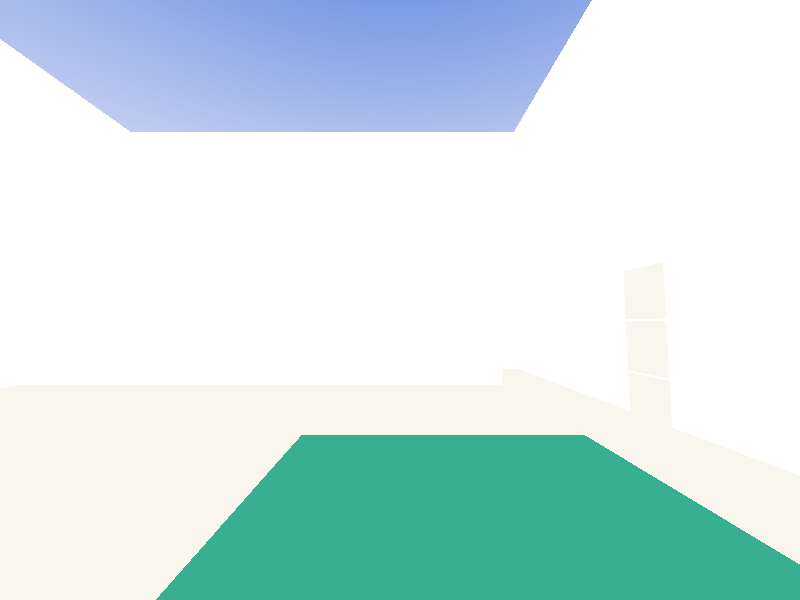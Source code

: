 #version 3.7;
global_settings{ 
  assumed_gamma 1.0 
  max_trace_level 10
}
#default{ 
  finish{ ambient 0.1 diffuse 0.9 }
}

#include "colors.inc"
#include "textures.inc"
#include "glass.inc"
#include "metals.inc"
#include "golds.inc"
#include "stones.inc"
#include "woods.inc"
#include "shapes.inc"
#include "shapes2.inc"
#include "functions.inc"
#include "math.inc"
#include "transforms.inc"

#declare Camera_0 = camera {angle 100
                            location  <2 , 2 ,0>
                            right     x*image_width/image_height
                            look_at   <2 , 2.5, 7>}
camera{ Camera_0 }

// sun
light_source{<238,700,-100> color White*0.7 parallel}
light_source{<2,10,0> color rgb<1,1,1>*0.2 shadowless}


// sky ------------------------------------
sphere{<0,0,0>,1 hollow
 texture{
  pigment{gradient <0,1,0>
          color_map{
           [0.0 color White]
           [0.8 color rgb<0.1,0.25,0.75>]
           [1.0 color rgb<0.1,0.25,0.75>] }
         } // end pigment
  finish {ambient 1 diffuse 0}
  } // end of texture
 scale 10000
 } // end of sphere -----------------------



#declare Pool_Tex = 
          texture{ pigment {rgb<0.95, 0.92, 0.85> }
          finish{
            brilliance 0.6
            ambient 0.6
          }  
} 

#declare Pool_X = 5.75;
#declare Pool_Y = 3.00;
#declare Pool_Z = 7.00;
#declare Pool_Inner_Size = <5,-2,8>;
#declare Border = 1.00;  

#declare Pool_Transformation = 
  transform{ rotate<0,0,0> 
             translate<-2.5,0,-6>
           } 


#declare Pool_Inner = 
  box{<0,-Pool_Y,0>,<Pool_X,Pool_Y,Pool_Z>   
     }
#declare Pool_Outer = 
  box{<-Border, -Pool_Y-0.01, -Border> ,
      <Pool_X+Border,0.001,Pool_Z+Border> 
     }

#declare Pool = 
difference{
 object{ Pool_Outer texture{Pool_Tex}}
 object{ Pool_Inner texture{Pool_Tex}} 
} 

#declare Right_Wall =
  box {
    <Pool_X+Border, 0, 0>, <Pool_X+2*Border, 10, Pool_Z+18> // <x, y, z> near lower left corner, <x, y, z> far upper right corner
  }

#declare Right_Border =
  box {
    <Pool_X+Border-0.05, 0, 0>, <Pool_X+2*Border, 0.2, Pool_Z+18> // <x, y, z> near lower left corner, <x, y, z> far upper right corner
  }

#declare Right_Tile1 =
  box {
    <Pool_X+Border-0.05, 0, Pool_Z-1>, <Pool_X+2*Border, 1, Pool_Z> // <x, y, z> near lower left corner, <x, y, z> far upper right corner
  }

#declare Right_Tile2 =
  box {
    <Pool_X+Border-0.05, 1.05, Pool_Z-1>, <Pool_X+2*Border, 2.05, Pool_Z> // <x, y, z> near lower left corner, <x, y, z> far upper right corner
  }

#declare Right_Tile3 =
  box {
    <Pool_X+Border-0.05, 2.1, Pool_Z-1>, <Pool_X+2*Border, 3.1, Pool_Z> // <x, y, z> near lower left corner, <x, y, z> far upper right corner
  }

#declare Left_Wall =
box {
  <Pool_X-15, 0, 0>, <Pool_X-17, 10, Pool_Z+18> // <x, y, z> near lower left corner, <x, y, z> far upper right corner
}

#declare Left_Border =
box {
  <Pool_X-15+0.01, 0, 0>, <Pool_X-17, 0.2, Pool_Z+18> // <x, y, z> near lower left corner, <x, y, z> far upper right corner
}

#declare Front_Wall =
  box {
    <Pool_X+2*Border+0.01, 10, Pool_Z+6.5>, <Pool_X-20,0,Pool_Z+7.5> // <x, y, z> near lower left corner, <x, y, z> far upper right corner
  }
  
#declare Front_Border =
  box {
    <Pool_X+2*Border+0.01, 0.2, Pool_Z+6.5-0.01>, <Pool_X-20,0,Pool_Z+7.5> // <x, y, z> near lower left corner, <x, y, z> far upper right corner
  }

#declare Mid_Wall =
  box {
    <Pool_X-21, 7, Pool_Z+3>, <5,0,Pool_Z+4> // <x, y, z> near lower left corner, <x, y, z> far upper right corner
  }

#declare Mid_Border =
  box {
    <Pool_X-21, 0.2, Pool_Z+3-0.01>, <5,0,Pool_Z+4> // <x, y, z> near lower left corner, <x, y, z> far upper right corner
  }

#declare Back_Wall =
  box {
    <Pool_X+2*Border+0.01, 10, -3>, <Pool_X-20,0,-4> // <x, y, z> near lower left corner, <x, y, z> far upper right corner
  }
  


// ground : TO BE MOVED
difference{
 plane{ <0,1,0>, 0 
  texture {
    pigment {rgb<0.95, 0.92, 0.85>}
    finish{
      brilliance .6
      ambient 0.6
    }
    
  }
 }
 object{ Pool_Outer  
        texture{ Pool_Tex } 
       } 
} 

// placing of the pool: TO BE MOVED 
object{ Pool }   

// transparent pool water //TODO: ADAPT 
#declare Water_Material =  
material{    
 texture{ 
    //pigment{ rgbf<.93,.95,.5,0.9>*0.95}
    pigment{ rgbf<0.77,1,0.76,1>}
     
          finish { ambient 0.0
                   diffuse 0.15
                   reflection 0.2
                   specular 0.6
                   roughness 0.005
                   reflection { 0.2, 1.0 fresnel on }
                   conserve_energy
                 }
           } // end of texture
         
          interior{ ior 1.33 
                    fade_power 1001
                    fade_distance 0.5
                    fade_color <0.8,0.8,0.8> 
                } // end of interior
        } // end of material

// pigment pattern for modulation  
// it will be applied as a function on y axis
// creating a wavy surface.
#declare Pigment_01 =  
 pigment{ //bumps 
          //turbulence 0
          scale <3,1,3>*0.12
          translate<1,0,0>
 } 

#declare Pigment_Function_01 = 
function { 
  pigment { Pigment_01 }
} 

isosurface {
 function{
   y
   +Pigment_Function_01(x,y,z).gray*0.2  
  } 
  threshold -0.25
 contained_by{ 
   box{<-Border,-Pool_Y-1.01,-Border>, 
       < Pool_X+Border,1, Pool_Z+Border> 
      } 
    } 
  accuracy 0.01
  max_gradient 2
  material{ 
    texture{pigment{rgb <0.04,0.43,0.28>}
              finish {ambient 0.15
                      diffuse 0.55
                      brilliance 4.0
                      phong 0.8
                      phong_size 120
                      reflection 0.6}
              }
   
  }
   normal{ bumps 0.03
         scale <1,0.25,0.25>*1
         turbulence 0.3
       }
 
}


union {
  object{
      Right_Wall
  }
  object{
      Left_Wall
    
  }
  object{
    Front_Wall
  }
  object{
    Mid_Wall
  }
  texture{ 
    pigment { 
       color White
      // Green
    }
    // finish { 
    //   brilliance 0.5
    //   specular 0.6
    //   crand 0.05 
    //   }    
      finish {
        brilliance 0.5 
        crand 0.05 
        ambient 0.62
        diffuse 0.6
        phong 1
      }
      normal {
        bumps 0.1
        scale 1.5
      }
   }

  
   
}

object {
  Back_Wall
  texture{ 
    pigment { 
      White
      // Green
    }
    finish {
      reflection {1}
    }
  }
}

union{
  object{ Right_Border }
  object{ Left_Border }
  object{ Front_Border }
  object{ Mid_Border }

  texture {  pigment {rgb<0.95, 0.92, 0.85>} 
  finish {
        brilliance 0.5 
        crand 0.05 
        ambient 0.62
        diffuse 0.6
        phong 1
      }}
}

object{
  Right_Tile1
  texture {  pigment {rgb<0.95, 0.92, 0.85>} 
  finish {
        brilliance 0.5 
        crand 0.05 
        ambient 0.62
        diffuse 0.6
        phong 1
      }}
}

object{
  Right_Tile2
  texture {  pigment {rgb<0.95, 0.92, 0.85>} 
  finish {
        brilliance 0.5 
        crand 0.05 
        ambient 0.62
        diffuse 0.6
        phong 1
      }}
}

object{
  Right_Tile3
  texture {  pigment {rgb<0.95, 0.92, 0.85>} 
  finish {
        brilliance 0.5 
        crand 0.05 
        ambient 0.62
        diffuse 0.6
        phong 1
      }}
}